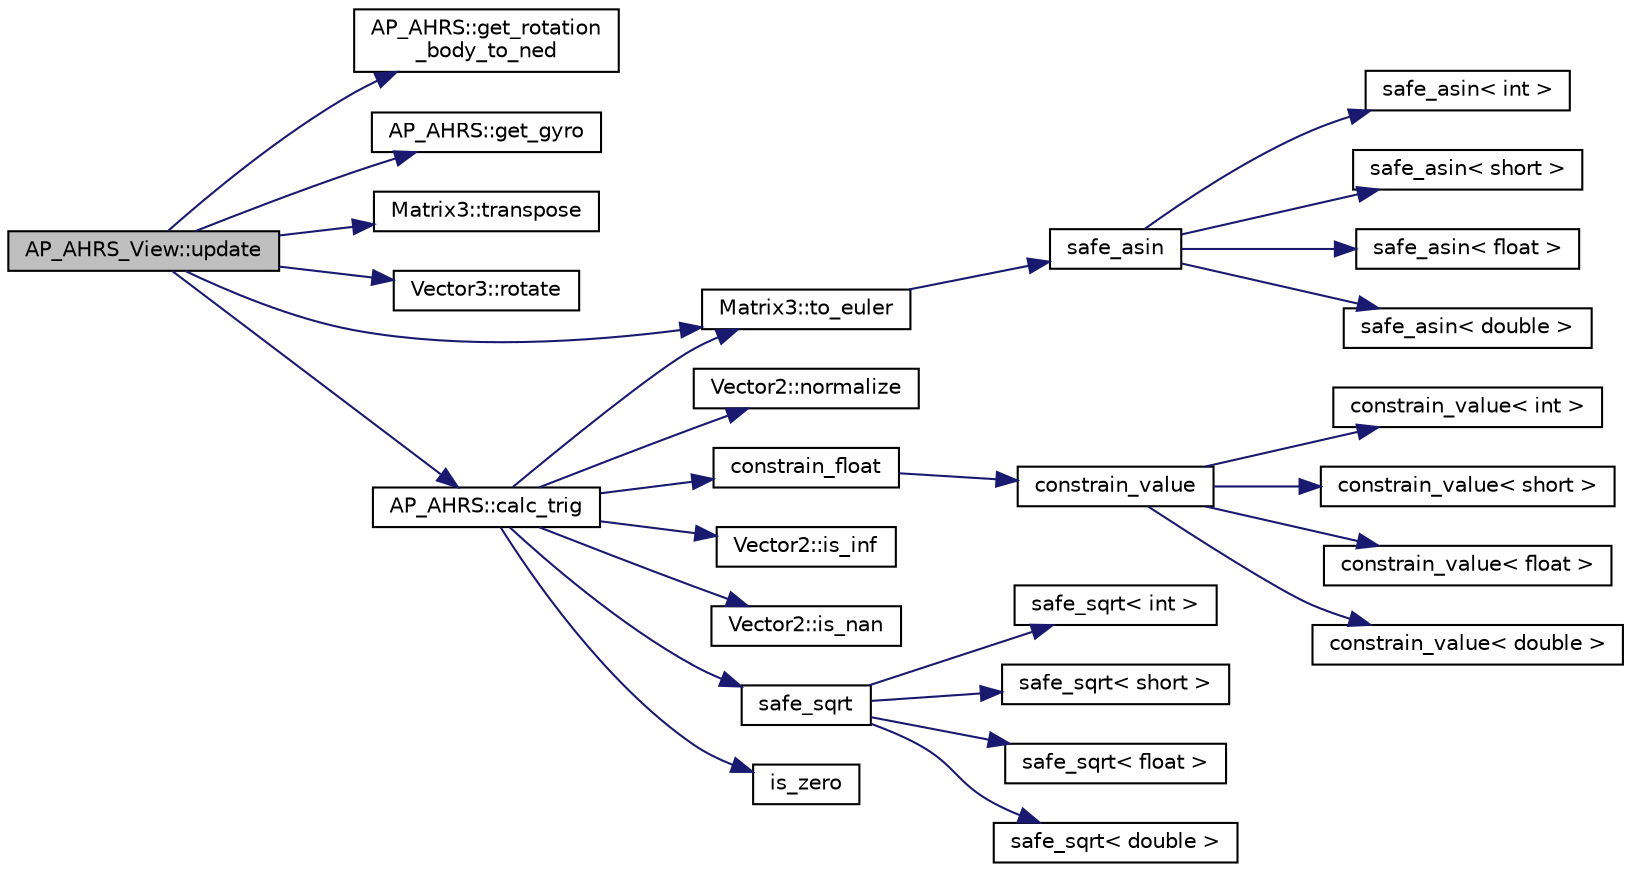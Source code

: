 digraph "AP_AHRS_View::update"
{
 // INTERACTIVE_SVG=YES
  edge [fontname="Helvetica",fontsize="10",labelfontname="Helvetica",labelfontsize="10"];
  node [fontname="Helvetica",fontsize="10",shape=record];
  rankdir="LR";
  Node1 [label="AP_AHRS_View::update",height=0.2,width=0.4,color="black", fillcolor="grey75", style="filled", fontcolor="black"];
  Node1 -> Node2 [color="midnightblue",fontsize="10",style="solid",fontname="Helvetica"];
  Node2 [label="AP_AHRS::get_rotation\l_body_to_ned",height=0.2,width=0.4,color="black", fillcolor="white", style="filled",URL="$classAP__AHRS.html#a8a1988bb283c488c86b329be18271fbf"];
  Node1 -> Node3 [color="midnightblue",fontsize="10",style="solid",fontname="Helvetica"];
  Node3 [label="AP_AHRS::get_gyro",height=0.2,width=0.4,color="black", fillcolor="white", style="filled",URL="$classAP__AHRS.html#a73669ea2a3cea5b5348915f7a333f840"];
  Node1 -> Node4 [color="midnightblue",fontsize="10",style="solid",fontname="Helvetica"];
  Node4 [label="Matrix3::transpose",height=0.2,width=0.4,color="black", fillcolor="white", style="filled",URL="$classMatrix3.html#aa8a6a2bce923d8931c017508cb00e24d"];
  Node1 -> Node5 [color="midnightblue",fontsize="10",style="solid",fontname="Helvetica"];
  Node5 [label="Vector3::rotate",height=0.2,width=0.4,color="black", fillcolor="white", style="filled",URL="$classVector3.html#a53d5701ae2db9492944550927279b7b8"];
  Node1 -> Node6 [color="midnightblue",fontsize="10",style="solid",fontname="Helvetica"];
  Node6 [label="Matrix3::to_euler",height=0.2,width=0.4,color="black", fillcolor="white", style="filled",URL="$classMatrix3.html#a893c6a712d52e47dbb7ed2d7a548046e"];
  Node6 -> Node7 [color="midnightblue",fontsize="10",style="solid",fontname="Helvetica"];
  Node7 [label="safe_asin",height=0.2,width=0.4,color="black", fillcolor="white", style="filled",URL="$AP__Math_8cpp.html#a3370ada2588e54722319d65e00d8545c"];
  Node7 -> Node8 [color="midnightblue",fontsize="10",style="solid",fontname="Helvetica"];
  Node8 [label="safe_asin\< int \>",height=0.2,width=0.4,color="black", fillcolor="white", style="filled",URL="$AP__Math_8cpp.html#acde8e5813f30717986b84509948bf530"];
  Node7 -> Node9 [color="midnightblue",fontsize="10",style="solid",fontname="Helvetica"];
  Node9 [label="safe_asin\< short \>",height=0.2,width=0.4,color="black", fillcolor="white", style="filled",URL="$AP__Math_8cpp.html#a6baeda4985886aba9f6d5d5008ac2b10"];
  Node7 -> Node10 [color="midnightblue",fontsize="10",style="solid",fontname="Helvetica"];
  Node10 [label="safe_asin\< float \>",height=0.2,width=0.4,color="black", fillcolor="white", style="filled",URL="$AP__Math_8cpp.html#a48612e903b0ef12fa5653056a6d5b3f7"];
  Node7 -> Node11 [color="midnightblue",fontsize="10",style="solid",fontname="Helvetica"];
  Node11 [label="safe_asin\< double \>",height=0.2,width=0.4,color="black", fillcolor="white", style="filled",URL="$AP__Math_8cpp.html#a9f2aae5b5adb09329c1a64b433d148dd"];
  Node1 -> Node12 [color="midnightblue",fontsize="10",style="solid",fontname="Helvetica"];
  Node12 [label="AP_AHRS::calc_trig",height=0.2,width=0.4,color="black", fillcolor="white", style="filled",URL="$classAP__AHRS.html#a7fb491a906b27aab7310ef7580ecac44"];
  Node12 -> Node13 [color="midnightblue",fontsize="10",style="solid",fontname="Helvetica"];
  Node13 [label="Vector2::normalize",height=0.2,width=0.4,color="black", fillcolor="white", style="filled",URL="$structVector2.html#ace2a626eaa79412e2946216e9c3e63c6"];
  Node12 -> Node14 [color="midnightblue",fontsize="10",style="solid",fontname="Helvetica"];
  Node14 [label="constrain_float",height=0.2,width=0.4,color="black", fillcolor="white", style="filled",URL="$AP__Math_8h.html#ad525609d9dba6ffa556a0fbf08a3f9b4"];
  Node14 -> Node15 [color="midnightblue",fontsize="10",style="solid",fontname="Helvetica"];
  Node15 [label="constrain_value",height=0.2,width=0.4,color="black", fillcolor="white", style="filled",URL="$AP__Math_8h.html#a20e8f8671c282c69c1954652b6d61585"];
  Node15 -> Node16 [color="midnightblue",fontsize="10",style="solid",fontname="Helvetica"];
  Node16 [label="constrain_value\< int \>",height=0.2,width=0.4,color="black", fillcolor="white", style="filled",URL="$AP__Math_8cpp.html#a37e8e901754cb9c8e53a8e3030c82c50"];
  Node15 -> Node17 [color="midnightblue",fontsize="10",style="solid",fontname="Helvetica"];
  Node17 [label="constrain_value\< short \>",height=0.2,width=0.4,color="black", fillcolor="white", style="filled",URL="$AP__Math_8cpp.html#afdbe107ec1987d318a6347816fbf2b89"];
  Node15 -> Node18 [color="midnightblue",fontsize="10",style="solid",fontname="Helvetica"];
  Node18 [label="constrain_value\< float \>",height=0.2,width=0.4,color="black", fillcolor="white", style="filled",URL="$AP__Math_8cpp.html#ae6c621670c214da687de21d4e3a92587"];
  Node15 -> Node19 [color="midnightblue",fontsize="10",style="solid",fontname="Helvetica"];
  Node19 [label="constrain_value\< double \>",height=0.2,width=0.4,color="black", fillcolor="white", style="filled",URL="$AP__Math_8cpp.html#afe3990b00e9abc43fa97dfaf8e32f5c4"];
  Node12 -> Node20 [color="midnightblue",fontsize="10",style="solid",fontname="Helvetica"];
  Node20 [label="Vector2::is_inf",height=0.2,width=0.4,color="black", fillcolor="white", style="filled",URL="$structVector2.html#aa5e9fddaa1ce691bc6f3e9746e70acee"];
  Node12 -> Node21 [color="midnightblue",fontsize="10",style="solid",fontname="Helvetica"];
  Node21 [label="Vector2::is_nan",height=0.2,width=0.4,color="black", fillcolor="white", style="filled",URL="$structVector2.html#a7be163e235660e630dd10600143b0374"];
  Node12 -> Node22 [color="midnightblue",fontsize="10",style="solid",fontname="Helvetica"];
  Node22 [label="safe_sqrt",height=0.2,width=0.4,color="black", fillcolor="white", style="filled",URL="$AP__Math_8cpp.html#ac89eb1832d8e4d67fcf1ac07e3c25184"];
  Node22 -> Node23 [color="midnightblue",fontsize="10",style="solid",fontname="Helvetica"];
  Node23 [label="safe_sqrt\< int \>",height=0.2,width=0.4,color="black", fillcolor="white", style="filled",URL="$AP__Math_8cpp.html#aa5cb9421d48def32eb7574adb1b152b0"];
  Node22 -> Node24 [color="midnightblue",fontsize="10",style="solid",fontname="Helvetica"];
  Node24 [label="safe_sqrt\< short \>",height=0.2,width=0.4,color="black", fillcolor="white", style="filled",URL="$AP__Math_8cpp.html#a6952300e3d03222491051d674312b67d"];
  Node22 -> Node25 [color="midnightblue",fontsize="10",style="solid",fontname="Helvetica"];
  Node25 [label="safe_sqrt\< float \>",height=0.2,width=0.4,color="black", fillcolor="white", style="filled",URL="$AP__Math_8cpp.html#a40ae6cfccff676d9d2ff57e2e9ca549c"];
  Node22 -> Node26 [color="midnightblue",fontsize="10",style="solid",fontname="Helvetica"];
  Node26 [label="safe_sqrt\< double \>",height=0.2,width=0.4,color="black", fillcolor="white", style="filled",URL="$AP__Math_8cpp.html#acf6795fb73b8b915b53126f71cd2712a"];
  Node12 -> Node27 [color="midnightblue",fontsize="10",style="solid",fontname="Helvetica"];
  Node27 [label="is_zero",height=0.2,width=0.4,color="black", fillcolor="white", style="filled",URL="$AP__Math_8h.html#a2a12cce483e9b870da70d30406d82c60"];
  Node12 -> Node6 [color="midnightblue",fontsize="10",style="solid",fontname="Helvetica"];
}
